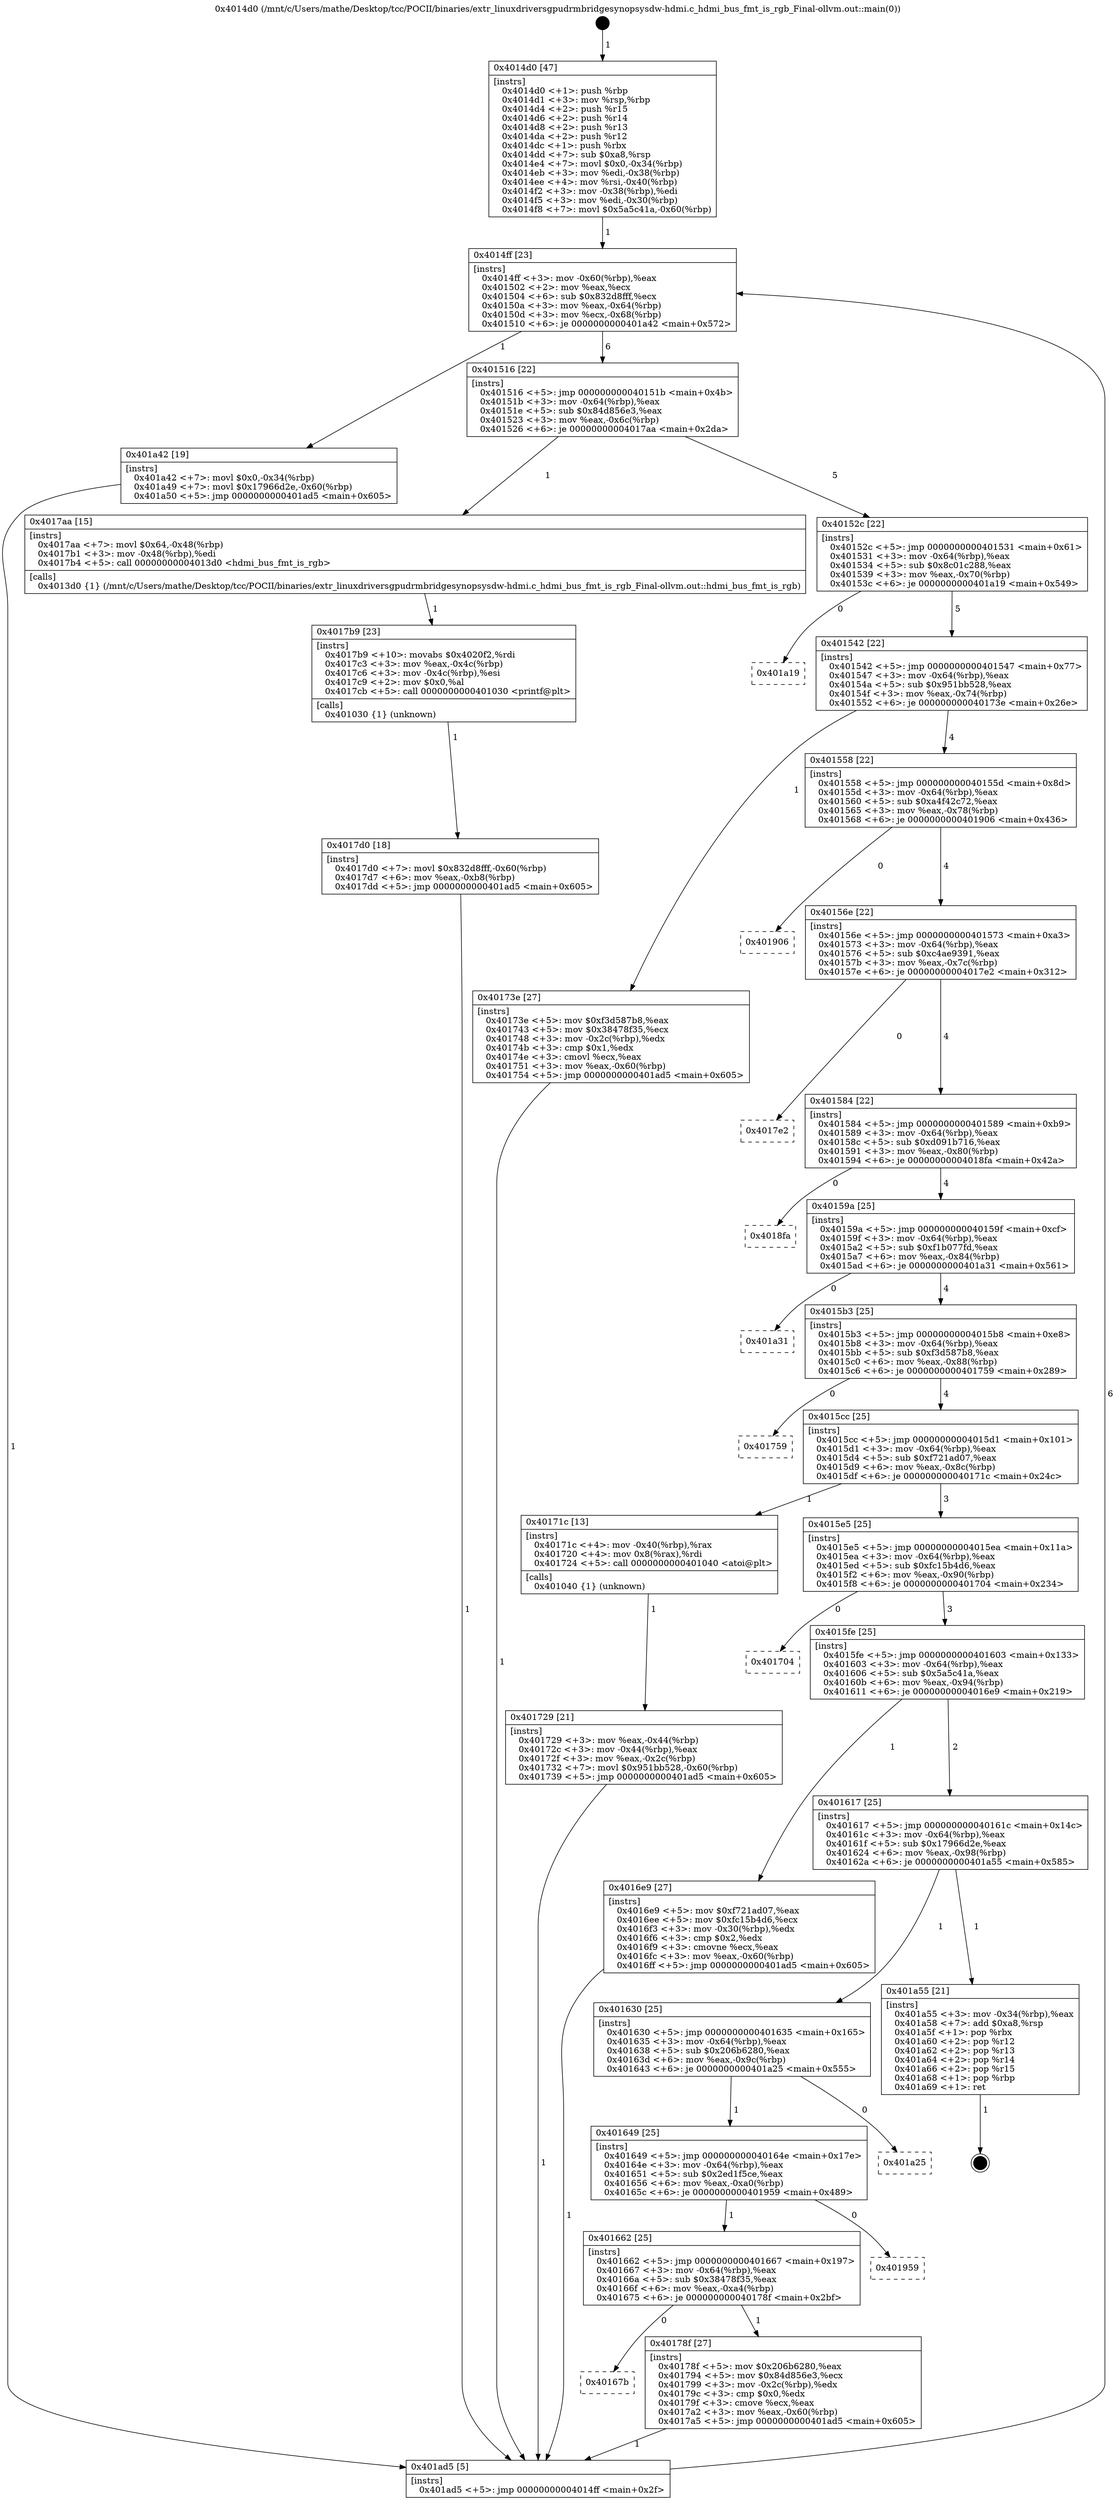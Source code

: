 digraph "0x4014d0" {
  label = "0x4014d0 (/mnt/c/Users/mathe/Desktop/tcc/POCII/binaries/extr_linuxdriversgpudrmbridgesynopsysdw-hdmi.c_hdmi_bus_fmt_is_rgb_Final-ollvm.out::main(0))"
  labelloc = "t"
  node[shape=record]

  Entry [label="",width=0.3,height=0.3,shape=circle,fillcolor=black,style=filled]
  "0x4014ff" [label="{
     0x4014ff [23]\l
     | [instrs]\l
     &nbsp;&nbsp;0x4014ff \<+3\>: mov -0x60(%rbp),%eax\l
     &nbsp;&nbsp;0x401502 \<+2\>: mov %eax,%ecx\l
     &nbsp;&nbsp;0x401504 \<+6\>: sub $0x832d8fff,%ecx\l
     &nbsp;&nbsp;0x40150a \<+3\>: mov %eax,-0x64(%rbp)\l
     &nbsp;&nbsp;0x40150d \<+3\>: mov %ecx,-0x68(%rbp)\l
     &nbsp;&nbsp;0x401510 \<+6\>: je 0000000000401a42 \<main+0x572\>\l
  }"]
  "0x401a42" [label="{
     0x401a42 [19]\l
     | [instrs]\l
     &nbsp;&nbsp;0x401a42 \<+7\>: movl $0x0,-0x34(%rbp)\l
     &nbsp;&nbsp;0x401a49 \<+7\>: movl $0x17966d2e,-0x60(%rbp)\l
     &nbsp;&nbsp;0x401a50 \<+5\>: jmp 0000000000401ad5 \<main+0x605\>\l
  }"]
  "0x401516" [label="{
     0x401516 [22]\l
     | [instrs]\l
     &nbsp;&nbsp;0x401516 \<+5\>: jmp 000000000040151b \<main+0x4b\>\l
     &nbsp;&nbsp;0x40151b \<+3\>: mov -0x64(%rbp),%eax\l
     &nbsp;&nbsp;0x40151e \<+5\>: sub $0x84d856e3,%eax\l
     &nbsp;&nbsp;0x401523 \<+3\>: mov %eax,-0x6c(%rbp)\l
     &nbsp;&nbsp;0x401526 \<+6\>: je 00000000004017aa \<main+0x2da\>\l
  }"]
  Exit [label="",width=0.3,height=0.3,shape=circle,fillcolor=black,style=filled,peripheries=2]
  "0x4017aa" [label="{
     0x4017aa [15]\l
     | [instrs]\l
     &nbsp;&nbsp;0x4017aa \<+7\>: movl $0x64,-0x48(%rbp)\l
     &nbsp;&nbsp;0x4017b1 \<+3\>: mov -0x48(%rbp),%edi\l
     &nbsp;&nbsp;0x4017b4 \<+5\>: call 00000000004013d0 \<hdmi_bus_fmt_is_rgb\>\l
     | [calls]\l
     &nbsp;&nbsp;0x4013d0 \{1\} (/mnt/c/Users/mathe/Desktop/tcc/POCII/binaries/extr_linuxdriversgpudrmbridgesynopsysdw-hdmi.c_hdmi_bus_fmt_is_rgb_Final-ollvm.out::hdmi_bus_fmt_is_rgb)\l
  }"]
  "0x40152c" [label="{
     0x40152c [22]\l
     | [instrs]\l
     &nbsp;&nbsp;0x40152c \<+5\>: jmp 0000000000401531 \<main+0x61\>\l
     &nbsp;&nbsp;0x401531 \<+3\>: mov -0x64(%rbp),%eax\l
     &nbsp;&nbsp;0x401534 \<+5\>: sub $0x8c01c288,%eax\l
     &nbsp;&nbsp;0x401539 \<+3\>: mov %eax,-0x70(%rbp)\l
     &nbsp;&nbsp;0x40153c \<+6\>: je 0000000000401a19 \<main+0x549\>\l
  }"]
  "0x4017d0" [label="{
     0x4017d0 [18]\l
     | [instrs]\l
     &nbsp;&nbsp;0x4017d0 \<+7\>: movl $0x832d8fff,-0x60(%rbp)\l
     &nbsp;&nbsp;0x4017d7 \<+6\>: mov %eax,-0xb8(%rbp)\l
     &nbsp;&nbsp;0x4017dd \<+5\>: jmp 0000000000401ad5 \<main+0x605\>\l
  }"]
  "0x401a19" [label="{
     0x401a19\l
  }", style=dashed]
  "0x401542" [label="{
     0x401542 [22]\l
     | [instrs]\l
     &nbsp;&nbsp;0x401542 \<+5\>: jmp 0000000000401547 \<main+0x77\>\l
     &nbsp;&nbsp;0x401547 \<+3\>: mov -0x64(%rbp),%eax\l
     &nbsp;&nbsp;0x40154a \<+5\>: sub $0x951bb528,%eax\l
     &nbsp;&nbsp;0x40154f \<+3\>: mov %eax,-0x74(%rbp)\l
     &nbsp;&nbsp;0x401552 \<+6\>: je 000000000040173e \<main+0x26e\>\l
  }"]
  "0x4017b9" [label="{
     0x4017b9 [23]\l
     | [instrs]\l
     &nbsp;&nbsp;0x4017b9 \<+10\>: movabs $0x4020f2,%rdi\l
     &nbsp;&nbsp;0x4017c3 \<+3\>: mov %eax,-0x4c(%rbp)\l
     &nbsp;&nbsp;0x4017c6 \<+3\>: mov -0x4c(%rbp),%esi\l
     &nbsp;&nbsp;0x4017c9 \<+2\>: mov $0x0,%al\l
     &nbsp;&nbsp;0x4017cb \<+5\>: call 0000000000401030 \<printf@plt\>\l
     | [calls]\l
     &nbsp;&nbsp;0x401030 \{1\} (unknown)\l
  }"]
  "0x40173e" [label="{
     0x40173e [27]\l
     | [instrs]\l
     &nbsp;&nbsp;0x40173e \<+5\>: mov $0xf3d587b8,%eax\l
     &nbsp;&nbsp;0x401743 \<+5\>: mov $0x38478f35,%ecx\l
     &nbsp;&nbsp;0x401748 \<+3\>: mov -0x2c(%rbp),%edx\l
     &nbsp;&nbsp;0x40174b \<+3\>: cmp $0x1,%edx\l
     &nbsp;&nbsp;0x40174e \<+3\>: cmovl %ecx,%eax\l
     &nbsp;&nbsp;0x401751 \<+3\>: mov %eax,-0x60(%rbp)\l
     &nbsp;&nbsp;0x401754 \<+5\>: jmp 0000000000401ad5 \<main+0x605\>\l
  }"]
  "0x401558" [label="{
     0x401558 [22]\l
     | [instrs]\l
     &nbsp;&nbsp;0x401558 \<+5\>: jmp 000000000040155d \<main+0x8d\>\l
     &nbsp;&nbsp;0x40155d \<+3\>: mov -0x64(%rbp),%eax\l
     &nbsp;&nbsp;0x401560 \<+5\>: sub $0xa4f42c72,%eax\l
     &nbsp;&nbsp;0x401565 \<+3\>: mov %eax,-0x78(%rbp)\l
     &nbsp;&nbsp;0x401568 \<+6\>: je 0000000000401906 \<main+0x436\>\l
  }"]
  "0x40167b" [label="{
     0x40167b\l
  }", style=dashed]
  "0x401906" [label="{
     0x401906\l
  }", style=dashed]
  "0x40156e" [label="{
     0x40156e [22]\l
     | [instrs]\l
     &nbsp;&nbsp;0x40156e \<+5\>: jmp 0000000000401573 \<main+0xa3\>\l
     &nbsp;&nbsp;0x401573 \<+3\>: mov -0x64(%rbp),%eax\l
     &nbsp;&nbsp;0x401576 \<+5\>: sub $0xc4ae9391,%eax\l
     &nbsp;&nbsp;0x40157b \<+3\>: mov %eax,-0x7c(%rbp)\l
     &nbsp;&nbsp;0x40157e \<+6\>: je 00000000004017e2 \<main+0x312\>\l
  }"]
  "0x40178f" [label="{
     0x40178f [27]\l
     | [instrs]\l
     &nbsp;&nbsp;0x40178f \<+5\>: mov $0x206b6280,%eax\l
     &nbsp;&nbsp;0x401794 \<+5\>: mov $0x84d856e3,%ecx\l
     &nbsp;&nbsp;0x401799 \<+3\>: mov -0x2c(%rbp),%edx\l
     &nbsp;&nbsp;0x40179c \<+3\>: cmp $0x0,%edx\l
     &nbsp;&nbsp;0x40179f \<+3\>: cmove %ecx,%eax\l
     &nbsp;&nbsp;0x4017a2 \<+3\>: mov %eax,-0x60(%rbp)\l
     &nbsp;&nbsp;0x4017a5 \<+5\>: jmp 0000000000401ad5 \<main+0x605\>\l
  }"]
  "0x4017e2" [label="{
     0x4017e2\l
  }", style=dashed]
  "0x401584" [label="{
     0x401584 [22]\l
     | [instrs]\l
     &nbsp;&nbsp;0x401584 \<+5\>: jmp 0000000000401589 \<main+0xb9\>\l
     &nbsp;&nbsp;0x401589 \<+3\>: mov -0x64(%rbp),%eax\l
     &nbsp;&nbsp;0x40158c \<+5\>: sub $0xd091b716,%eax\l
     &nbsp;&nbsp;0x401591 \<+3\>: mov %eax,-0x80(%rbp)\l
     &nbsp;&nbsp;0x401594 \<+6\>: je 00000000004018fa \<main+0x42a\>\l
  }"]
  "0x401662" [label="{
     0x401662 [25]\l
     | [instrs]\l
     &nbsp;&nbsp;0x401662 \<+5\>: jmp 0000000000401667 \<main+0x197\>\l
     &nbsp;&nbsp;0x401667 \<+3\>: mov -0x64(%rbp),%eax\l
     &nbsp;&nbsp;0x40166a \<+5\>: sub $0x38478f35,%eax\l
     &nbsp;&nbsp;0x40166f \<+6\>: mov %eax,-0xa4(%rbp)\l
     &nbsp;&nbsp;0x401675 \<+6\>: je 000000000040178f \<main+0x2bf\>\l
  }"]
  "0x4018fa" [label="{
     0x4018fa\l
  }", style=dashed]
  "0x40159a" [label="{
     0x40159a [25]\l
     | [instrs]\l
     &nbsp;&nbsp;0x40159a \<+5\>: jmp 000000000040159f \<main+0xcf\>\l
     &nbsp;&nbsp;0x40159f \<+3\>: mov -0x64(%rbp),%eax\l
     &nbsp;&nbsp;0x4015a2 \<+5\>: sub $0xf1b077fd,%eax\l
     &nbsp;&nbsp;0x4015a7 \<+6\>: mov %eax,-0x84(%rbp)\l
     &nbsp;&nbsp;0x4015ad \<+6\>: je 0000000000401a31 \<main+0x561\>\l
  }"]
  "0x401959" [label="{
     0x401959\l
  }", style=dashed]
  "0x401a31" [label="{
     0x401a31\l
  }", style=dashed]
  "0x4015b3" [label="{
     0x4015b3 [25]\l
     | [instrs]\l
     &nbsp;&nbsp;0x4015b3 \<+5\>: jmp 00000000004015b8 \<main+0xe8\>\l
     &nbsp;&nbsp;0x4015b8 \<+3\>: mov -0x64(%rbp),%eax\l
     &nbsp;&nbsp;0x4015bb \<+5\>: sub $0xf3d587b8,%eax\l
     &nbsp;&nbsp;0x4015c0 \<+6\>: mov %eax,-0x88(%rbp)\l
     &nbsp;&nbsp;0x4015c6 \<+6\>: je 0000000000401759 \<main+0x289\>\l
  }"]
  "0x401649" [label="{
     0x401649 [25]\l
     | [instrs]\l
     &nbsp;&nbsp;0x401649 \<+5\>: jmp 000000000040164e \<main+0x17e\>\l
     &nbsp;&nbsp;0x40164e \<+3\>: mov -0x64(%rbp),%eax\l
     &nbsp;&nbsp;0x401651 \<+5\>: sub $0x2ed1f5ce,%eax\l
     &nbsp;&nbsp;0x401656 \<+6\>: mov %eax,-0xa0(%rbp)\l
     &nbsp;&nbsp;0x40165c \<+6\>: je 0000000000401959 \<main+0x489\>\l
  }"]
  "0x401759" [label="{
     0x401759\l
  }", style=dashed]
  "0x4015cc" [label="{
     0x4015cc [25]\l
     | [instrs]\l
     &nbsp;&nbsp;0x4015cc \<+5\>: jmp 00000000004015d1 \<main+0x101\>\l
     &nbsp;&nbsp;0x4015d1 \<+3\>: mov -0x64(%rbp),%eax\l
     &nbsp;&nbsp;0x4015d4 \<+5\>: sub $0xf721ad07,%eax\l
     &nbsp;&nbsp;0x4015d9 \<+6\>: mov %eax,-0x8c(%rbp)\l
     &nbsp;&nbsp;0x4015df \<+6\>: je 000000000040171c \<main+0x24c\>\l
  }"]
  "0x401a25" [label="{
     0x401a25\l
  }", style=dashed]
  "0x40171c" [label="{
     0x40171c [13]\l
     | [instrs]\l
     &nbsp;&nbsp;0x40171c \<+4\>: mov -0x40(%rbp),%rax\l
     &nbsp;&nbsp;0x401720 \<+4\>: mov 0x8(%rax),%rdi\l
     &nbsp;&nbsp;0x401724 \<+5\>: call 0000000000401040 \<atoi@plt\>\l
     | [calls]\l
     &nbsp;&nbsp;0x401040 \{1\} (unknown)\l
  }"]
  "0x4015e5" [label="{
     0x4015e5 [25]\l
     | [instrs]\l
     &nbsp;&nbsp;0x4015e5 \<+5\>: jmp 00000000004015ea \<main+0x11a\>\l
     &nbsp;&nbsp;0x4015ea \<+3\>: mov -0x64(%rbp),%eax\l
     &nbsp;&nbsp;0x4015ed \<+5\>: sub $0xfc15b4d6,%eax\l
     &nbsp;&nbsp;0x4015f2 \<+6\>: mov %eax,-0x90(%rbp)\l
     &nbsp;&nbsp;0x4015f8 \<+6\>: je 0000000000401704 \<main+0x234\>\l
  }"]
  "0x401630" [label="{
     0x401630 [25]\l
     | [instrs]\l
     &nbsp;&nbsp;0x401630 \<+5\>: jmp 0000000000401635 \<main+0x165\>\l
     &nbsp;&nbsp;0x401635 \<+3\>: mov -0x64(%rbp),%eax\l
     &nbsp;&nbsp;0x401638 \<+5\>: sub $0x206b6280,%eax\l
     &nbsp;&nbsp;0x40163d \<+6\>: mov %eax,-0x9c(%rbp)\l
     &nbsp;&nbsp;0x401643 \<+6\>: je 0000000000401a25 \<main+0x555\>\l
  }"]
  "0x401704" [label="{
     0x401704\l
  }", style=dashed]
  "0x4015fe" [label="{
     0x4015fe [25]\l
     | [instrs]\l
     &nbsp;&nbsp;0x4015fe \<+5\>: jmp 0000000000401603 \<main+0x133\>\l
     &nbsp;&nbsp;0x401603 \<+3\>: mov -0x64(%rbp),%eax\l
     &nbsp;&nbsp;0x401606 \<+5\>: sub $0x5a5c41a,%eax\l
     &nbsp;&nbsp;0x40160b \<+6\>: mov %eax,-0x94(%rbp)\l
     &nbsp;&nbsp;0x401611 \<+6\>: je 00000000004016e9 \<main+0x219\>\l
  }"]
  "0x401a55" [label="{
     0x401a55 [21]\l
     | [instrs]\l
     &nbsp;&nbsp;0x401a55 \<+3\>: mov -0x34(%rbp),%eax\l
     &nbsp;&nbsp;0x401a58 \<+7\>: add $0xa8,%rsp\l
     &nbsp;&nbsp;0x401a5f \<+1\>: pop %rbx\l
     &nbsp;&nbsp;0x401a60 \<+2\>: pop %r12\l
     &nbsp;&nbsp;0x401a62 \<+2\>: pop %r13\l
     &nbsp;&nbsp;0x401a64 \<+2\>: pop %r14\l
     &nbsp;&nbsp;0x401a66 \<+2\>: pop %r15\l
     &nbsp;&nbsp;0x401a68 \<+1\>: pop %rbp\l
     &nbsp;&nbsp;0x401a69 \<+1\>: ret\l
  }"]
  "0x4016e9" [label="{
     0x4016e9 [27]\l
     | [instrs]\l
     &nbsp;&nbsp;0x4016e9 \<+5\>: mov $0xf721ad07,%eax\l
     &nbsp;&nbsp;0x4016ee \<+5\>: mov $0xfc15b4d6,%ecx\l
     &nbsp;&nbsp;0x4016f3 \<+3\>: mov -0x30(%rbp),%edx\l
     &nbsp;&nbsp;0x4016f6 \<+3\>: cmp $0x2,%edx\l
     &nbsp;&nbsp;0x4016f9 \<+3\>: cmovne %ecx,%eax\l
     &nbsp;&nbsp;0x4016fc \<+3\>: mov %eax,-0x60(%rbp)\l
     &nbsp;&nbsp;0x4016ff \<+5\>: jmp 0000000000401ad5 \<main+0x605\>\l
  }"]
  "0x401617" [label="{
     0x401617 [25]\l
     | [instrs]\l
     &nbsp;&nbsp;0x401617 \<+5\>: jmp 000000000040161c \<main+0x14c\>\l
     &nbsp;&nbsp;0x40161c \<+3\>: mov -0x64(%rbp),%eax\l
     &nbsp;&nbsp;0x40161f \<+5\>: sub $0x17966d2e,%eax\l
     &nbsp;&nbsp;0x401624 \<+6\>: mov %eax,-0x98(%rbp)\l
     &nbsp;&nbsp;0x40162a \<+6\>: je 0000000000401a55 \<main+0x585\>\l
  }"]
  "0x401ad5" [label="{
     0x401ad5 [5]\l
     | [instrs]\l
     &nbsp;&nbsp;0x401ad5 \<+5\>: jmp 00000000004014ff \<main+0x2f\>\l
  }"]
  "0x4014d0" [label="{
     0x4014d0 [47]\l
     | [instrs]\l
     &nbsp;&nbsp;0x4014d0 \<+1\>: push %rbp\l
     &nbsp;&nbsp;0x4014d1 \<+3\>: mov %rsp,%rbp\l
     &nbsp;&nbsp;0x4014d4 \<+2\>: push %r15\l
     &nbsp;&nbsp;0x4014d6 \<+2\>: push %r14\l
     &nbsp;&nbsp;0x4014d8 \<+2\>: push %r13\l
     &nbsp;&nbsp;0x4014da \<+2\>: push %r12\l
     &nbsp;&nbsp;0x4014dc \<+1\>: push %rbx\l
     &nbsp;&nbsp;0x4014dd \<+7\>: sub $0xa8,%rsp\l
     &nbsp;&nbsp;0x4014e4 \<+7\>: movl $0x0,-0x34(%rbp)\l
     &nbsp;&nbsp;0x4014eb \<+3\>: mov %edi,-0x38(%rbp)\l
     &nbsp;&nbsp;0x4014ee \<+4\>: mov %rsi,-0x40(%rbp)\l
     &nbsp;&nbsp;0x4014f2 \<+3\>: mov -0x38(%rbp),%edi\l
     &nbsp;&nbsp;0x4014f5 \<+3\>: mov %edi,-0x30(%rbp)\l
     &nbsp;&nbsp;0x4014f8 \<+7\>: movl $0x5a5c41a,-0x60(%rbp)\l
  }"]
  "0x401729" [label="{
     0x401729 [21]\l
     | [instrs]\l
     &nbsp;&nbsp;0x401729 \<+3\>: mov %eax,-0x44(%rbp)\l
     &nbsp;&nbsp;0x40172c \<+3\>: mov -0x44(%rbp),%eax\l
     &nbsp;&nbsp;0x40172f \<+3\>: mov %eax,-0x2c(%rbp)\l
     &nbsp;&nbsp;0x401732 \<+7\>: movl $0x951bb528,-0x60(%rbp)\l
     &nbsp;&nbsp;0x401739 \<+5\>: jmp 0000000000401ad5 \<main+0x605\>\l
  }"]
  Entry -> "0x4014d0" [label=" 1"]
  "0x4014ff" -> "0x401a42" [label=" 1"]
  "0x4014ff" -> "0x401516" [label=" 6"]
  "0x401a55" -> Exit [label=" 1"]
  "0x401516" -> "0x4017aa" [label=" 1"]
  "0x401516" -> "0x40152c" [label=" 5"]
  "0x401a42" -> "0x401ad5" [label=" 1"]
  "0x40152c" -> "0x401a19" [label=" 0"]
  "0x40152c" -> "0x401542" [label=" 5"]
  "0x4017d0" -> "0x401ad5" [label=" 1"]
  "0x401542" -> "0x40173e" [label=" 1"]
  "0x401542" -> "0x401558" [label=" 4"]
  "0x4017b9" -> "0x4017d0" [label=" 1"]
  "0x401558" -> "0x401906" [label=" 0"]
  "0x401558" -> "0x40156e" [label=" 4"]
  "0x4017aa" -> "0x4017b9" [label=" 1"]
  "0x40156e" -> "0x4017e2" [label=" 0"]
  "0x40156e" -> "0x401584" [label=" 4"]
  "0x40178f" -> "0x401ad5" [label=" 1"]
  "0x401584" -> "0x4018fa" [label=" 0"]
  "0x401584" -> "0x40159a" [label=" 4"]
  "0x401662" -> "0x40178f" [label=" 1"]
  "0x40159a" -> "0x401a31" [label=" 0"]
  "0x40159a" -> "0x4015b3" [label=" 4"]
  "0x401662" -> "0x40167b" [label=" 0"]
  "0x4015b3" -> "0x401759" [label=" 0"]
  "0x4015b3" -> "0x4015cc" [label=" 4"]
  "0x401649" -> "0x401959" [label=" 0"]
  "0x4015cc" -> "0x40171c" [label=" 1"]
  "0x4015cc" -> "0x4015e5" [label=" 3"]
  "0x401649" -> "0x401662" [label=" 1"]
  "0x4015e5" -> "0x401704" [label=" 0"]
  "0x4015e5" -> "0x4015fe" [label=" 3"]
  "0x401630" -> "0x401a25" [label=" 0"]
  "0x4015fe" -> "0x4016e9" [label=" 1"]
  "0x4015fe" -> "0x401617" [label=" 2"]
  "0x4016e9" -> "0x401ad5" [label=" 1"]
  "0x4014d0" -> "0x4014ff" [label=" 1"]
  "0x401ad5" -> "0x4014ff" [label=" 6"]
  "0x40171c" -> "0x401729" [label=" 1"]
  "0x401729" -> "0x401ad5" [label=" 1"]
  "0x40173e" -> "0x401ad5" [label=" 1"]
  "0x401630" -> "0x401649" [label=" 1"]
  "0x401617" -> "0x401a55" [label=" 1"]
  "0x401617" -> "0x401630" [label=" 1"]
}
